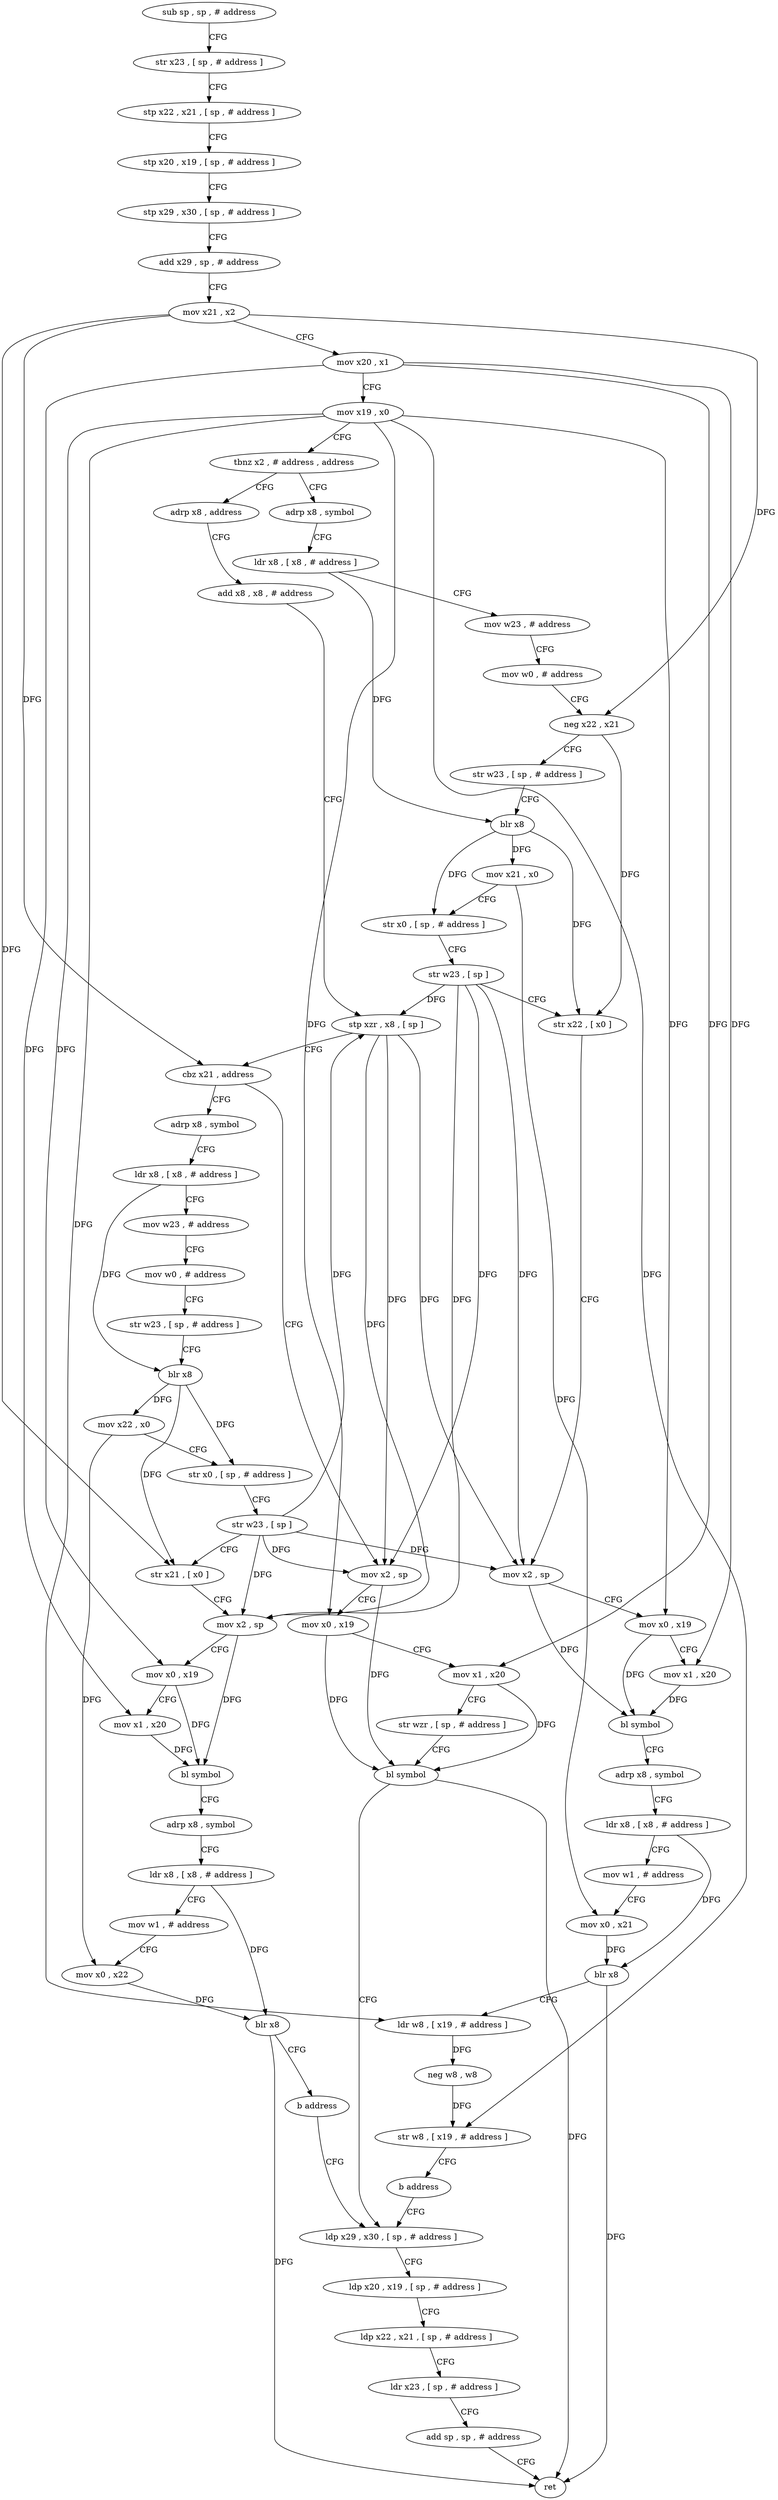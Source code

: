 digraph "func" {
"4233636" [label = "sub sp , sp , # address" ]
"4233640" [label = "str x23 , [ sp , # address ]" ]
"4233644" [label = "stp x22 , x21 , [ sp , # address ]" ]
"4233648" [label = "stp x20 , x19 , [ sp , # address ]" ]
"4233652" [label = "stp x29 , x30 , [ sp , # address ]" ]
"4233656" [label = "add x29 , sp , # address" ]
"4233660" [label = "mov x21 , x2" ]
"4233664" [label = "mov x20 , x1" ]
"4233668" [label = "mov x19 , x0" ]
"4233672" [label = "tbnz x2 , # address , address" ]
"4233772" [label = "adrp x8 , symbol" ]
"4233676" [label = "adrp x8 , address" ]
"4233776" [label = "ldr x8 , [ x8 , # address ]" ]
"4233780" [label = "mov w23 , # address" ]
"4233784" [label = "mov w0 , # address" ]
"4233788" [label = "neg x22 , x21" ]
"4233792" [label = "str w23 , [ sp , # address ]" ]
"4233796" [label = "blr x8" ]
"4233800" [label = "mov x21 , x0" ]
"4233804" [label = "str x0 , [ sp , # address ]" ]
"4233808" [label = "str w23 , [ sp ]" ]
"4233812" [label = "str x22 , [ x0 ]" ]
"4233816" [label = "mov x2 , sp" ]
"4233820" [label = "mov x0 , x19" ]
"4233824" [label = "mov x1 , x20" ]
"4233828" [label = "bl symbol" ]
"4233832" [label = "adrp x8 , symbol" ]
"4233836" [label = "ldr x8 , [ x8 , # address ]" ]
"4233840" [label = "mov w1 , # address" ]
"4233844" [label = "mov x0 , x21" ]
"4233848" [label = "blr x8" ]
"4233852" [label = "ldr w8 , [ x19 , # address ]" ]
"4233856" [label = "neg w8 , w8" ]
"4233860" [label = "str w8 , [ x19 , # address ]" ]
"4233864" [label = "b address" ]
"4233888" [label = "ldp x29 , x30 , [ sp , # address ]" ]
"4233680" [label = "add x8 , x8 , # address" ]
"4233684" [label = "stp xzr , x8 , [ sp ]" ]
"4233688" [label = "cbz x21 , address" ]
"4233868" [label = "mov x2 , sp" ]
"4233692" [label = "adrp x8 , symbol" ]
"4233892" [label = "ldp x20 , x19 , [ sp , # address ]" ]
"4233896" [label = "ldp x22 , x21 , [ sp , # address ]" ]
"4233900" [label = "ldr x23 , [ sp , # address ]" ]
"4233904" [label = "add sp , sp , # address" ]
"4233908" [label = "ret" ]
"4233872" [label = "mov x0 , x19" ]
"4233876" [label = "mov x1 , x20" ]
"4233880" [label = "str wzr , [ sp , # address ]" ]
"4233884" [label = "bl symbol" ]
"4233696" [label = "ldr x8 , [ x8 , # address ]" ]
"4233700" [label = "mov w23 , # address" ]
"4233704" [label = "mov w0 , # address" ]
"4233708" [label = "str w23 , [ sp , # address ]" ]
"4233712" [label = "blr x8" ]
"4233716" [label = "mov x22 , x0" ]
"4233720" [label = "str x0 , [ sp , # address ]" ]
"4233724" [label = "str w23 , [ sp ]" ]
"4233728" [label = "str x21 , [ x0 ]" ]
"4233732" [label = "mov x2 , sp" ]
"4233736" [label = "mov x0 , x19" ]
"4233740" [label = "mov x1 , x20" ]
"4233744" [label = "bl symbol" ]
"4233748" [label = "adrp x8 , symbol" ]
"4233752" [label = "ldr x8 , [ x8 , # address ]" ]
"4233756" [label = "mov w1 , # address" ]
"4233760" [label = "mov x0 , x22" ]
"4233764" [label = "blr x8" ]
"4233768" [label = "b address" ]
"4233636" -> "4233640" [ label = "CFG" ]
"4233640" -> "4233644" [ label = "CFG" ]
"4233644" -> "4233648" [ label = "CFG" ]
"4233648" -> "4233652" [ label = "CFG" ]
"4233652" -> "4233656" [ label = "CFG" ]
"4233656" -> "4233660" [ label = "CFG" ]
"4233660" -> "4233664" [ label = "CFG" ]
"4233660" -> "4233788" [ label = "DFG" ]
"4233660" -> "4233688" [ label = "DFG" ]
"4233660" -> "4233728" [ label = "DFG" ]
"4233664" -> "4233668" [ label = "CFG" ]
"4233664" -> "4233824" [ label = "DFG" ]
"4233664" -> "4233876" [ label = "DFG" ]
"4233664" -> "4233740" [ label = "DFG" ]
"4233668" -> "4233672" [ label = "CFG" ]
"4233668" -> "4233820" [ label = "DFG" ]
"4233668" -> "4233852" [ label = "DFG" ]
"4233668" -> "4233860" [ label = "DFG" ]
"4233668" -> "4233872" [ label = "DFG" ]
"4233668" -> "4233736" [ label = "DFG" ]
"4233672" -> "4233772" [ label = "CFG" ]
"4233672" -> "4233676" [ label = "CFG" ]
"4233772" -> "4233776" [ label = "CFG" ]
"4233676" -> "4233680" [ label = "CFG" ]
"4233776" -> "4233780" [ label = "CFG" ]
"4233776" -> "4233796" [ label = "DFG" ]
"4233780" -> "4233784" [ label = "CFG" ]
"4233784" -> "4233788" [ label = "CFG" ]
"4233788" -> "4233792" [ label = "CFG" ]
"4233788" -> "4233812" [ label = "DFG" ]
"4233792" -> "4233796" [ label = "CFG" ]
"4233796" -> "4233800" [ label = "DFG" ]
"4233796" -> "4233804" [ label = "DFG" ]
"4233796" -> "4233812" [ label = "DFG" ]
"4233800" -> "4233804" [ label = "CFG" ]
"4233800" -> "4233844" [ label = "DFG" ]
"4233804" -> "4233808" [ label = "CFG" ]
"4233808" -> "4233812" [ label = "CFG" ]
"4233808" -> "4233816" [ label = "DFG" ]
"4233808" -> "4233684" [ label = "DFG" ]
"4233808" -> "4233868" [ label = "DFG" ]
"4233808" -> "4233732" [ label = "DFG" ]
"4233812" -> "4233816" [ label = "CFG" ]
"4233816" -> "4233820" [ label = "CFG" ]
"4233816" -> "4233828" [ label = "DFG" ]
"4233820" -> "4233824" [ label = "CFG" ]
"4233820" -> "4233828" [ label = "DFG" ]
"4233824" -> "4233828" [ label = "DFG" ]
"4233828" -> "4233832" [ label = "CFG" ]
"4233832" -> "4233836" [ label = "CFG" ]
"4233836" -> "4233840" [ label = "CFG" ]
"4233836" -> "4233848" [ label = "DFG" ]
"4233840" -> "4233844" [ label = "CFG" ]
"4233844" -> "4233848" [ label = "DFG" ]
"4233848" -> "4233852" [ label = "CFG" ]
"4233848" -> "4233908" [ label = "DFG" ]
"4233852" -> "4233856" [ label = "DFG" ]
"4233856" -> "4233860" [ label = "DFG" ]
"4233860" -> "4233864" [ label = "CFG" ]
"4233864" -> "4233888" [ label = "CFG" ]
"4233888" -> "4233892" [ label = "CFG" ]
"4233680" -> "4233684" [ label = "CFG" ]
"4233684" -> "4233688" [ label = "CFG" ]
"4233684" -> "4233816" [ label = "DFG" ]
"4233684" -> "4233868" [ label = "DFG" ]
"4233684" -> "4233732" [ label = "DFG" ]
"4233688" -> "4233868" [ label = "CFG" ]
"4233688" -> "4233692" [ label = "CFG" ]
"4233868" -> "4233872" [ label = "CFG" ]
"4233868" -> "4233884" [ label = "DFG" ]
"4233692" -> "4233696" [ label = "CFG" ]
"4233892" -> "4233896" [ label = "CFG" ]
"4233896" -> "4233900" [ label = "CFG" ]
"4233900" -> "4233904" [ label = "CFG" ]
"4233904" -> "4233908" [ label = "CFG" ]
"4233872" -> "4233876" [ label = "CFG" ]
"4233872" -> "4233884" [ label = "DFG" ]
"4233876" -> "4233880" [ label = "CFG" ]
"4233876" -> "4233884" [ label = "DFG" ]
"4233880" -> "4233884" [ label = "CFG" ]
"4233884" -> "4233888" [ label = "CFG" ]
"4233884" -> "4233908" [ label = "DFG" ]
"4233696" -> "4233700" [ label = "CFG" ]
"4233696" -> "4233712" [ label = "DFG" ]
"4233700" -> "4233704" [ label = "CFG" ]
"4233704" -> "4233708" [ label = "CFG" ]
"4233708" -> "4233712" [ label = "CFG" ]
"4233712" -> "4233716" [ label = "DFG" ]
"4233712" -> "4233720" [ label = "DFG" ]
"4233712" -> "4233728" [ label = "DFG" ]
"4233716" -> "4233720" [ label = "CFG" ]
"4233716" -> "4233760" [ label = "DFG" ]
"4233720" -> "4233724" [ label = "CFG" ]
"4233724" -> "4233728" [ label = "CFG" ]
"4233724" -> "4233816" [ label = "DFG" ]
"4233724" -> "4233684" [ label = "DFG" ]
"4233724" -> "4233868" [ label = "DFG" ]
"4233724" -> "4233732" [ label = "DFG" ]
"4233728" -> "4233732" [ label = "CFG" ]
"4233732" -> "4233736" [ label = "CFG" ]
"4233732" -> "4233744" [ label = "DFG" ]
"4233736" -> "4233740" [ label = "CFG" ]
"4233736" -> "4233744" [ label = "DFG" ]
"4233740" -> "4233744" [ label = "DFG" ]
"4233744" -> "4233748" [ label = "CFG" ]
"4233748" -> "4233752" [ label = "CFG" ]
"4233752" -> "4233756" [ label = "CFG" ]
"4233752" -> "4233764" [ label = "DFG" ]
"4233756" -> "4233760" [ label = "CFG" ]
"4233760" -> "4233764" [ label = "DFG" ]
"4233764" -> "4233768" [ label = "CFG" ]
"4233764" -> "4233908" [ label = "DFG" ]
"4233768" -> "4233888" [ label = "CFG" ]
}
